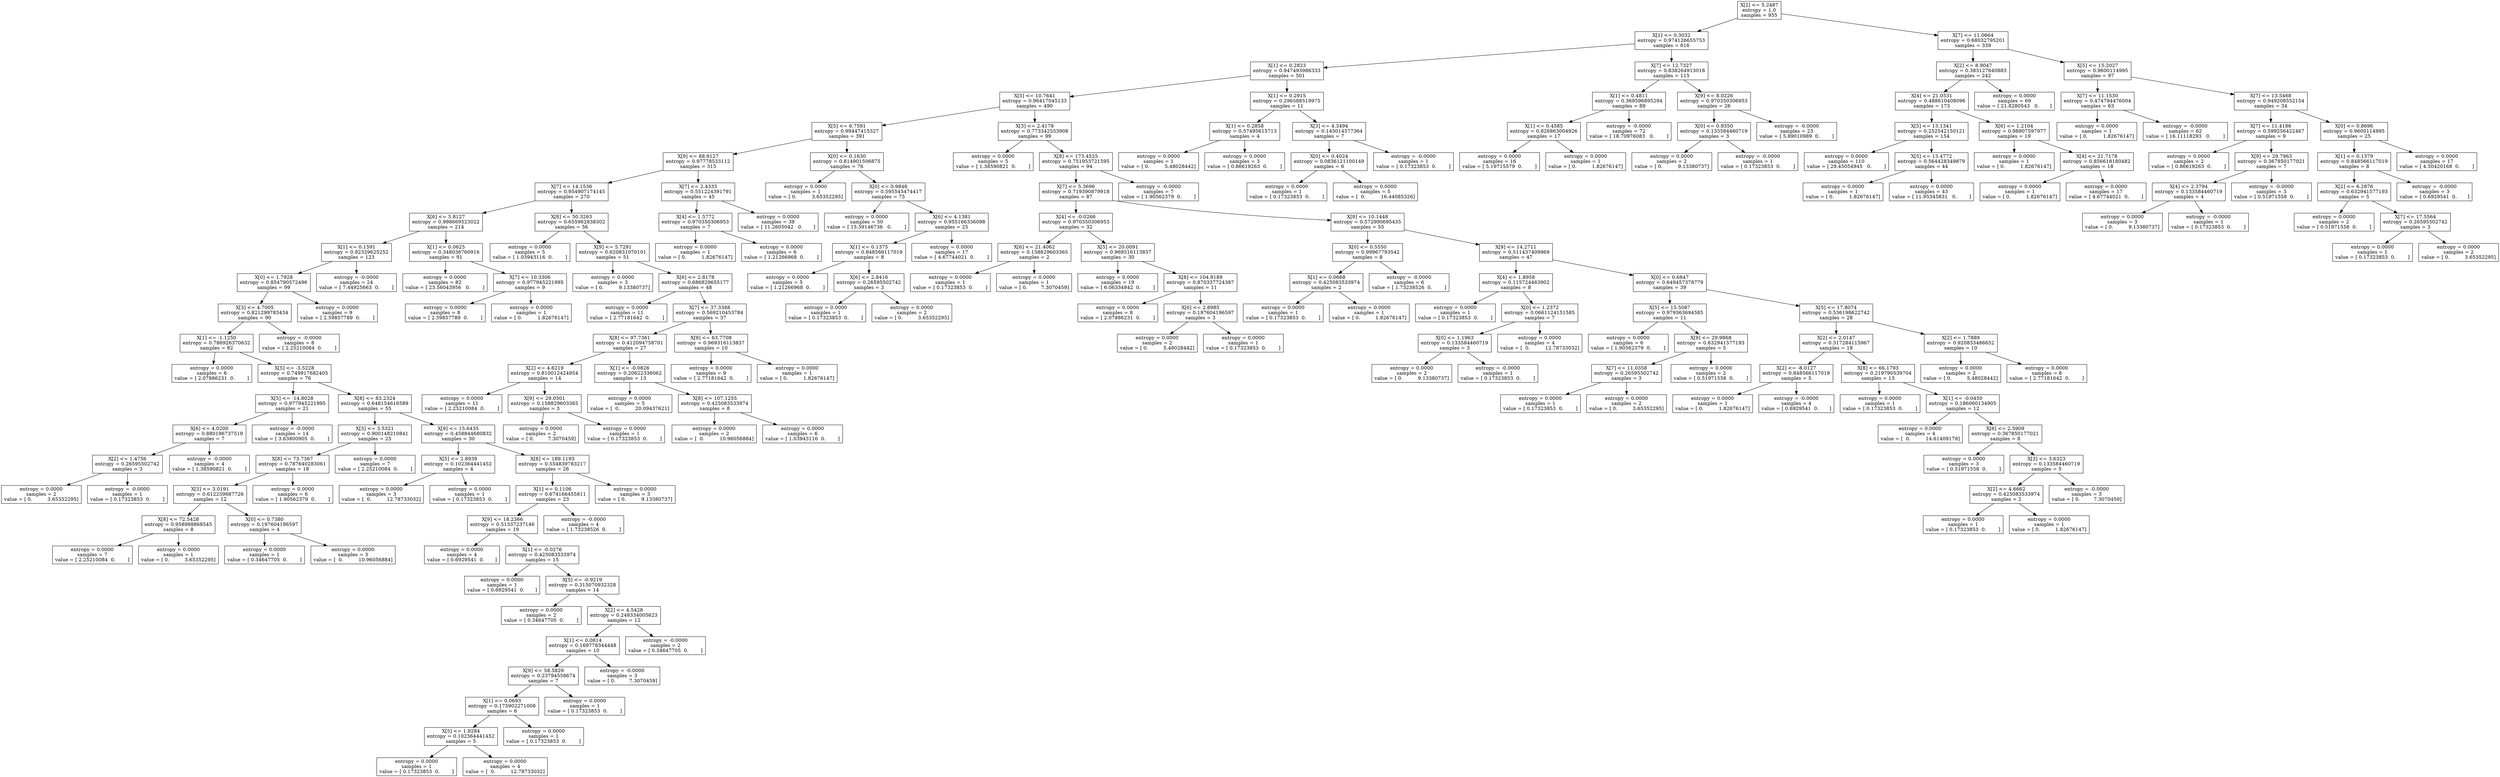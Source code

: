 digraph Tree {
0 [label="X[2] <= 5.2487\nentropy = 1.0\nsamples = 955", shape="box"] ;
1 [label="X[1] <= 0.3032\nentropy = 0.974126655753\nsamples = 616", shape="box"] ;
0 -> 1 ;
2 [label="X[1] <= 0.2823\nentropy = 0.947493986333\nsamples = 501", shape="box"] ;
1 -> 2 ;
3 [label="X[5] <= 10.7641\nentropy = 0.96417045133\nsamples = 490", shape="box"] ;
2 -> 3 ;
4 [label="X[5] <= 6.7591\nentropy = 0.99447415327\nsamples = 391", shape="box"] ;
3 -> 4 ;
5 [label="X[9] <= 88.9127\nentropy = 0.97778533112\nsamples = 315", shape="box"] ;
4 -> 5 ;
6 [label="X[7] <= 14.1536\nentropy = 0.954907174145\nsamples = 270", shape="box"] ;
5 -> 6 ;
7 [label="X[6] <= 5.8127\nentropy = 0.998669523022\nsamples = 214", shape="box"] ;
6 -> 7 ;
8 [label="X[1] <= 0.1591\nentropy = 0.92329625252\nsamples = 123", shape="box"] ;
7 -> 8 ;
9 [label="X[0] <= 1.7928\nentropy = 0.854790572496\nsamples = 99", shape="box"] ;
8 -> 9 ;
10 [label="X[3] <= 4.7005\nentropy = 0.821299783434\nsamples = 90", shape="box"] ;
9 -> 10 ;
11 [label="X[1] <= -1.1250\nentropy = 0.786926370632\nsamples = 82", shape="box"] ;
10 -> 11 ;
12 [label="entropy = 0.0000\nsamples = 6\nvalue = [ 2.07886231  0.        ]", shape="box"] ;
11 -> 12 ;
13 [label="X[5] <= -3.5228\nentropy = 0.749917682405\nsamples = 76", shape="box"] ;
11 -> 13 ;
14 [label="X[5] <= -14.8028\nentropy = 0.977945221995\nsamples = 21", shape="box"] ;
13 -> 14 ;
15 [label="X[6] <= 4.0200\nentropy = 0.880196737519\nsamples = 7", shape="box"] ;
14 -> 15 ;
16 [label="X[2] <= 1.4756\nentropy = 0.26595502742\nsamples = 3", shape="box"] ;
15 -> 16 ;
17 [label="entropy = 0.0000\nsamples = 2\nvalue = [ 0.          3.65352295]", shape="box"] ;
16 -> 17 ;
18 [label="entropy = -0.0000\nsamples = 1\nvalue = [ 0.17323853  0.        ]", shape="box"] ;
16 -> 18 ;
19 [label="entropy = -0.0000\nsamples = 4\nvalue = [ 1.38590821  0.        ]", shape="box"] ;
15 -> 19 ;
20 [label="entropy = -0.0000\nsamples = 14\nvalue = [ 3.63800905  0.        ]", shape="box"] ;
14 -> 20 ;
21 [label="X[8] <= 83.2324\nentropy = 0.648154616589\nsamples = 55", shape="box"] ;
13 -> 21 ;
22 [label="X[3] <= 3.5321\nentropy = 0.900148210841\nsamples = 25", shape="box"] ;
21 -> 22 ;
23 [label="X[8] <= 73.7367\nentropy = 0.787640283061\nsamples = 18", shape="box"] ;
22 -> 23 ;
24 [label="X[3] <= 3.0191\nentropy = 0.612259687726\nsamples = 12", shape="box"] ;
23 -> 24 ;
25 [label="X[8] <= 72.5428\nentropy = 0.958988868545\nsamples = 8", shape="box"] ;
24 -> 25 ;
26 [label="entropy = 0.0000\nsamples = 7\nvalue = [ 2.25210084  0.        ]", shape="box"] ;
25 -> 26 ;
27 [label="entropy = 0.0000\nsamples = 1\nvalue = [ 0.          3.65352295]", shape="box"] ;
25 -> 27 ;
28 [label="X[0] <= 0.7380\nentropy = 0.197604196597\nsamples = 4", shape="box"] ;
24 -> 28 ;
29 [label="entropy = 0.0000\nsamples = 1\nvalue = [ 0.34647705  0.        ]", shape="box"] ;
28 -> 29 ;
30 [label="entropy = 0.0000\nsamples = 3\nvalue = [  0.          10.96056884]", shape="box"] ;
28 -> 30 ;
31 [label="entropy = 0.0000\nsamples = 6\nvalue = [ 1.90562379  0.        ]", shape="box"] ;
23 -> 31 ;
32 [label="entropy = 0.0000\nsamples = 7\nvalue = [ 2.25210084  0.        ]", shape="box"] ;
22 -> 32 ;
33 [label="X[9] <= 15.6435\nentropy = 0.458844680832\nsamples = 30", shape="box"] ;
21 -> 33 ;
34 [label="X[5] <= 2.8939\nentropy = 0.102364441452\nsamples = 4", shape="box"] ;
33 -> 34 ;
35 [label="entropy = 0.0000\nsamples = 3\nvalue = [  0.          12.78733032]", shape="box"] ;
34 -> 35 ;
36 [label="entropy = 0.0000\nsamples = 1\nvalue = [ 0.17323853  0.        ]", shape="box"] ;
34 -> 36 ;
37 [label="X[8] <= 189.1193\nentropy = 0.554839783217\nsamples = 26", shape="box"] ;
33 -> 37 ;
38 [label="X[1] <= 0.1106\nentropy = 0.674166455811\nsamples = 23", shape="box"] ;
37 -> 38 ;
39 [label="X[9] <= 18.2366\nentropy = 0.51337237146\nsamples = 19", shape="box"] ;
38 -> 39 ;
40 [label="entropy = 0.0000\nsamples = 4\nvalue = [ 0.6929541  0.       ]", shape="box"] ;
39 -> 40 ;
41 [label="X[1] <= -0.0276\nentropy = 0.425083533974\nsamples = 15", shape="box"] ;
39 -> 41 ;
42 [label="entropy = 0.0000\nsamples = 1\nvalue = [ 0.6929541  0.       ]", shape="box"] ;
41 -> 42 ;
43 [label="X[5] <= -0.9219\nentropy = 0.315070932328\nsamples = 14", shape="box"] ;
41 -> 43 ;
44 [label="entropy = 0.0000\nsamples = 2\nvalue = [ 0.34647705  0.        ]", shape="box"] ;
43 -> 44 ;
45 [label="X[2] <= 4.5428\nentropy = 0.248334005623\nsamples = 12", shape="box"] ;
43 -> 45 ;
46 [label="X[1] <= 0.0814\nentropy = 0.169778344448\nsamples = 10", shape="box"] ;
45 -> 46 ;
47 [label="X[9] <= 58.5829\nentropy = 0.23794558674\nsamples = 7", shape="box"] ;
46 -> 47 ;
48 [label="X[1] <= 0.0693\nentropy = 0.175902271008\nsamples = 6", shape="box"] ;
47 -> 48 ;
49 [label="X[5] <= 1.9284\nentropy = 0.102364441452\nsamples = 5", shape="box"] ;
48 -> 49 ;
50 [label="entropy = 0.0000\nsamples = 1\nvalue = [ 0.17323853  0.        ]", shape="box"] ;
49 -> 50 ;
51 [label="entropy = 0.0000\nsamples = 4\nvalue = [  0.          12.78733032]", shape="box"] ;
49 -> 51 ;
52 [label="entropy = 0.0000\nsamples = 1\nvalue = [ 0.17323853  0.        ]", shape="box"] ;
48 -> 52 ;
53 [label="entropy = 0.0000\nsamples = 1\nvalue = [ 0.17323853  0.        ]", shape="box"] ;
47 -> 53 ;
54 [label="entropy = -0.0000\nsamples = 3\nvalue = [ 0.         7.3070459]", shape="box"] ;
46 -> 54 ;
55 [label="entropy = -0.0000\nsamples = 2\nvalue = [ 0.34647705  0.        ]", shape="box"] ;
45 -> 55 ;
56 [label="entropy = -0.0000\nsamples = 4\nvalue = [ 1.73238526  0.        ]", shape="box"] ;
38 -> 56 ;
57 [label="entropy = 0.0000\nsamples = 3\nvalue = [ 0.          9.13380737]", shape="box"] ;
37 -> 57 ;
58 [label="entropy = -0.0000\nsamples = 8\nvalue = [ 2.25210084  0.        ]", shape="box"] ;
10 -> 58 ;
59 [label="entropy = 0.0000\nsamples = 9\nvalue = [ 2.59857789  0.        ]", shape="box"] ;
9 -> 59 ;
60 [label="entropy = -0.0000\nsamples = 24\nvalue = [ 7.44925663  0.        ]", shape="box"] ;
8 -> 60 ;
61 [label="X[1] <= 0.0625\nentropy = 0.348036760916\nsamples = 91", shape="box"] ;
7 -> 61 ;
62 [label="entropy = 0.0000\nsamples = 82\nvalue = [ 23.56043956   0.        ]", shape="box"] ;
61 -> 62 ;
63 [label="X[7] <= 10.3306\nentropy = 0.977945221995\nsamples = 9", shape="box"] ;
61 -> 63 ;
64 [label="entropy = 0.0000\nsamples = 8\nvalue = [ 2.59857789  0.        ]", shape="box"] ;
63 -> 64 ;
65 [label="entropy = 0.0000\nsamples = 1\nvalue = [ 0.          1.82676147]", shape="box"] ;
63 -> 65 ;
66 [label="X[8] <= 50.3263\nentropy = 0.655962838302\nsamples = 56", shape="box"] ;
6 -> 66 ;
67 [label="entropy = 0.0000\nsamples = 5\nvalue = [ 1.03943116  0.        ]", shape="box"] ;
66 -> 67 ;
68 [label="X[9] <= 5.7291\nentropy = 0.620831070101\nsamples = 51", shape="box"] ;
66 -> 68 ;
69 [label="entropy = 0.0000\nsamples = 3\nvalue = [ 0.          9.13380737]", shape="box"] ;
68 -> 69 ;
70 [label="X[6] <= 2.8178\nentropy = 0.686829655177\nsamples = 48", shape="box"] ;
68 -> 70 ;
71 [label="entropy = 0.0000\nsamples = 11\nvalue = [ 2.77181642  0.        ]", shape="box"] ;
70 -> 71 ;
72 [label="X[7] <= 37.3388\nentropy = 0.569210453784\nsamples = 37", shape="box"] ;
70 -> 72 ;
73 [label="X[8] <= 97.7361\nentropy = 0.412094758701\nsamples = 27", shape="box"] ;
72 -> 73 ;
74 [label="X[2] <= 4.6219\nentropy = 0.810012424954\nsamples = 14", shape="box"] ;
73 -> 74 ;
75 [label="entropy = 0.0000\nsamples = 11\nvalue = [ 2.25210084  0.        ]", shape="box"] ;
74 -> 75 ;
76 [label="X[9] <= 29.0501\nentropy = 0.158829603365\nsamples = 3", shape="box"] ;
74 -> 76 ;
77 [label="entropy = 0.0000\nsamples = 2\nvalue = [ 0.         7.3070459]", shape="box"] ;
76 -> 77 ;
78 [label="entropy = 0.0000\nsamples = 1\nvalue = [ 0.17323853  0.        ]", shape="box"] ;
76 -> 78 ;
79 [label="X[1] <= -0.0826\nentropy = 0.20622336062\nsamples = 13", shape="box"] ;
73 -> 79 ;
80 [label="entropy = 0.0000\nsamples = 5\nvalue = [  0.          20.09437621]", shape="box"] ;
79 -> 80 ;
81 [label="X[8] <= 107.1255\nentropy = 0.425083533974\nsamples = 8", shape="box"] ;
79 -> 81 ;
82 [label="entropy = 0.0000\nsamples = 2\nvalue = [  0.          10.96056884]", shape="box"] ;
81 -> 82 ;
83 [label="entropy = 0.0000\nsamples = 6\nvalue = [ 1.03943116  0.        ]", shape="box"] ;
81 -> 83 ;
84 [label="X[9] <= 63.7708\nentropy = 0.969316113837\nsamples = 10", shape="box"] ;
72 -> 84 ;
85 [label="entropy = 0.0000\nsamples = 9\nvalue = [ 2.77181642  0.        ]", shape="box"] ;
84 -> 85 ;
86 [label="entropy = 0.0000\nsamples = 1\nvalue = [ 0.          1.82676147]", shape="box"] ;
84 -> 86 ;
87 [label="X[7] <= 2.4335\nentropy = 0.551224391791\nsamples = 45", shape="box"] ;
5 -> 87 ;
88 [label="X[4] <= 1.5772\nentropy = 0.970350306953\nsamples = 7", shape="box"] ;
87 -> 88 ;
89 [label="entropy = 0.0000\nsamples = 1\nvalue = [ 0.          1.82676147]", shape="box"] ;
88 -> 89 ;
90 [label="entropy = 0.0000\nsamples = 6\nvalue = [ 1.21266968  0.        ]", shape="box"] ;
88 -> 90 ;
91 [label="entropy = 0.0000\nsamples = 38\nvalue = [ 11.2605042   0.       ]", shape="box"] ;
87 -> 91 ;
92 [label="X[0] <= 0.1630\nentropy = 0.814901506875\nsamples = 76", shape="box"] ;
4 -> 92 ;
93 [label="entropy = 0.0000\nsamples = 1\nvalue = [ 0.          3.65352295]", shape="box"] ;
92 -> 93 ;
94 [label="X[0] <= 0.9846\nentropy = 0.595545474417\nsamples = 75", shape="box"] ;
92 -> 94 ;
95 [label="entropy = 0.0000\nsamples = 50\nvalue = [ 15.59146736   0.        ]", shape="box"] ;
94 -> 95 ;
96 [label="X[6] <= 4.1381\nentropy = 0.955166336098\nsamples = 25", shape="box"] ;
94 -> 96 ;
97 [label="X[1] <= 0.1375\nentropy = 0.848566117019\nsamples = 8", shape="box"] ;
96 -> 97 ;
98 [label="entropy = 0.0000\nsamples = 5\nvalue = [ 1.21266968  0.        ]", shape="box"] ;
97 -> 98 ;
99 [label="X[6] <= 2.8416\nentropy = 0.26595502742\nsamples = 3", shape="box"] ;
97 -> 99 ;
100 [label="entropy = 0.0000\nsamples = 1\nvalue = [ 0.17323853  0.        ]", shape="box"] ;
99 -> 100 ;
101 [label="entropy = 0.0000\nsamples = 2\nvalue = [ 0.          3.65352295]", shape="box"] ;
99 -> 101 ;
102 [label="entropy = 0.0000\nsamples = 17\nvalue = [ 4.67744021  0.        ]", shape="box"] ;
96 -> 102 ;
103 [label="X[3] <= 2.4179\nentropy = 0.773342553908\nsamples = 99", shape="box"] ;
3 -> 103 ;
104 [label="entropy = 0.0000\nsamples = 5\nvalue = [ 1.38590821  0.        ]", shape="box"] ;
103 -> 104 ;
105 [label="X[8] <= 173.4525\nentropy = 0.751953721595\nsamples = 94", shape="box"] ;
103 -> 105 ;
106 [label="X[7] <= 5.3696\nentropy = 0.719390879918\nsamples = 87", shape="box"] ;
105 -> 106 ;
107 [label="X[4] <= -0.0266\nentropy = 0.970350306953\nsamples = 32", shape="box"] ;
106 -> 107 ;
108 [label="X[6] <= 21.4062\nentropy = 0.158829603365\nsamples = 2", shape="box"] ;
107 -> 108 ;
109 [label="entropy = 0.0000\nsamples = 1\nvalue = [ 0.17323853  0.        ]", shape="box"] ;
108 -> 109 ;
110 [label="entropy = 0.0000\nsamples = 1\nvalue = [ 0.         7.3070459]", shape="box"] ;
108 -> 110 ;
111 [label="X[5] <= 20.0091\nentropy = 0.969316113837\nsamples = 30", shape="box"] ;
107 -> 111 ;
112 [label="entropy = 0.0000\nsamples = 19\nvalue = [ 6.06334842  0.        ]", shape="box"] ;
111 -> 112 ;
113 [label="X[8] <= 104.9189\nentropy = 0.870337724387\nsamples = 11", shape="box"] ;
111 -> 113 ;
114 [label="entropy = 0.0000\nsamples = 8\nvalue = [ 2.07886231  0.        ]", shape="box"] ;
113 -> 114 ;
115 [label="X[6] <= 2.8985\nentropy = 0.197604196597\nsamples = 3", shape="box"] ;
113 -> 115 ;
116 [label="entropy = 0.0000\nsamples = 2\nvalue = [ 0.          5.48028442]", shape="box"] ;
115 -> 116 ;
117 [label="entropy = 0.0000\nsamples = 1\nvalue = [ 0.17323853  0.        ]", shape="box"] ;
115 -> 117 ;
118 [label="X[9] <= 10.1448\nentropy = 0.572990695435\nsamples = 55", shape="box"] ;
106 -> 118 ;
119 [label="X[0] <= 0.5550\nentropy = 0.99967793542\nsamples = 8", shape="box"] ;
118 -> 119 ;
120 [label="X[1] <= 0.0668\nentropy = 0.425083533974\nsamples = 2", shape="box"] ;
119 -> 120 ;
121 [label="entropy = 0.0000\nsamples = 1\nvalue = [ 0.17323853  0.        ]", shape="box"] ;
120 -> 121 ;
122 [label="entropy = 0.0000\nsamples = 1\nvalue = [ 0.          1.82676147]", shape="box"] ;
120 -> 122 ;
123 [label="entropy = -0.0000\nsamples = 6\nvalue = [ 1.73238526  0.        ]", shape="box"] ;
119 -> 123 ;
124 [label="X[9] <= 14.2711\nentropy = 0.511437409969\nsamples = 47", shape="box"] ;
118 -> 124 ;
125 [label="X[4] <= 1.8958\nentropy = 0.115724463902\nsamples = 8", shape="box"] ;
124 -> 125 ;
126 [label="entropy = 0.0000\nsamples = 1\nvalue = [ 0.17323853  0.        ]", shape="box"] ;
125 -> 126 ;
127 [label="X[0] <= 1.2372\nentropy = 0.0661124151585\nsamples = 7", shape="box"] ;
125 -> 127 ;
128 [label="X[0] <= 1.1963\nentropy = 0.133584460719\nsamples = 3", shape="box"] ;
127 -> 128 ;
129 [label="entropy = 0.0000\nsamples = 2\nvalue = [ 0.          9.13380737]", shape="box"] ;
128 -> 129 ;
130 [label="entropy = -0.0000\nsamples = 1\nvalue = [ 0.17323853  0.        ]", shape="box"] ;
128 -> 130 ;
131 [label="entropy = 0.0000\nsamples = 4\nvalue = [  0.          12.78733032]", shape="box"] ;
127 -> 131 ;
132 [label="X[0] <= 0.6847\nentropy = 0.649457378779\nsamples = 39", shape="box"] ;
124 -> 132 ;
133 [label="X[5] <= 15.5087\nentropy = 0.979363694585\nsamples = 11", shape="box"] ;
132 -> 133 ;
134 [label="entropy = 0.0000\nsamples = 6\nvalue = [ 1.90562379  0.        ]", shape="box"] ;
133 -> 134 ;
135 [label="X[9] <= 29.9868\nentropy = 0.632941577193\nsamples = 5", shape="box"] ;
133 -> 135 ;
136 [label="X[7] <= 11.0358\nentropy = 0.26595502742\nsamples = 3", shape="box"] ;
135 -> 136 ;
137 [label="entropy = 0.0000\nsamples = 1\nvalue = [ 0.17323853  0.        ]", shape="box"] ;
136 -> 137 ;
138 [label="entropy = 0.0000\nsamples = 2\nvalue = [ 0.          3.65352295]", shape="box"] ;
136 -> 138 ;
139 [label="entropy = 0.0000\nsamples = 2\nvalue = [ 0.51971558  0.        ]", shape="box"] ;
135 -> 139 ;
140 [label="X[5] <= 17.8074\nentropy = 0.536198622742\nsamples = 28", shape="box"] ;
132 -> 140 ;
141 [label="X[2] <= 2.0147\nentropy = 0.317284115967\nsamples = 18", shape="box"] ;
140 -> 141 ;
142 [label="X[2] <= -8.0127\nentropy = 0.848566117019\nsamples = 5", shape="box"] ;
141 -> 142 ;
143 [label="entropy = 0.0000\nsamples = 1\nvalue = [ 0.          1.82676147]", shape="box"] ;
142 -> 143 ;
144 [label="entropy = -0.0000\nsamples = 4\nvalue = [ 0.6929541  0.       ]", shape="box"] ;
142 -> 144 ;
145 [label="X[8] <= 66.1793\nentropy = 0.219790539704\nsamples = 13", shape="box"] ;
141 -> 145 ;
146 [label="entropy = 0.0000\nsamples = 1\nvalue = [ 0.17323853  0.        ]", shape="box"] ;
145 -> 146 ;
147 [label="X[1] <= -0.0450\nentropy = 0.186060134905\nsamples = 12", shape="box"] ;
145 -> 147 ;
148 [label="entropy = 0.0000\nsamples = 4\nvalue = [  0.          14.61409179]", shape="box"] ;
147 -> 148 ;
149 [label="X[6] <= 2.5909\nentropy = 0.367850177021\nsamples = 8", shape="box"] ;
147 -> 149 ;
150 [label="entropy = 0.0000\nsamples = 3\nvalue = [ 0.51971558  0.        ]", shape="box"] ;
149 -> 150 ;
151 [label="X[3] <= 3.6323\nentropy = 0.133584460719\nsamples = 5", shape="box"] ;
149 -> 151 ;
152 [label="X[2] <= 4.6662\nentropy = 0.425083533974\nsamples = 2", shape="box"] ;
151 -> 152 ;
153 [label="entropy = 0.0000\nsamples = 1\nvalue = [ 0.17323853  0.        ]", shape="box"] ;
152 -> 153 ;
154 [label="entropy = 0.0000\nsamples = 1\nvalue = [ 0.          1.82676147]", shape="box"] ;
152 -> 154 ;
155 [label="entropy = -0.0000\nsamples = 3\nvalue = [ 0.         7.3070459]", shape="box"] ;
151 -> 155 ;
156 [label="X[2] <= 1.7889\nentropy = 0.920833486652\nsamples = 10", shape="box"] ;
140 -> 156 ;
157 [label="entropy = 0.0000\nsamples = 2\nvalue = [ 0.          5.48028442]", shape="box"] ;
156 -> 157 ;
158 [label="entropy = 0.0000\nsamples = 8\nvalue = [ 2.77181642  0.        ]", shape="box"] ;
156 -> 158 ;
159 [label="entropy = -0.0000\nsamples = 7\nvalue = [ 1.90562379  0.        ]", shape="box"] ;
105 -> 159 ;
160 [label="X[1] <= 0.2915\nentropy = 0.296588519975\nsamples = 11", shape="box"] ;
2 -> 160 ;
161 [label="X[1] <= 0.2858\nentropy = 0.57495615713\nsamples = 4", shape="box"] ;
160 -> 161 ;
162 [label="entropy = 0.0000\nsamples = 1\nvalue = [ 0.          5.48028442]", shape="box"] ;
161 -> 162 ;
163 [label="entropy = 0.0000\nsamples = 3\nvalue = [ 0.86619263  0.        ]", shape="box"] ;
161 -> 163 ;
164 [label="X[3] <= 4.3494\nentropy = 0.145014577364\nsamples = 7", shape="box"] ;
160 -> 164 ;
165 [label="X[0] <= 0.4024\nentropy = 0.0836121100149\nsamples = 6", shape="box"] ;
164 -> 165 ;
166 [label="entropy = 0.0000\nsamples = 1\nvalue = [ 0.17323853  0.        ]", shape="box"] ;
165 -> 166 ;
167 [label="entropy = 0.0000\nsamples = 5\nvalue = [  0.          16.44085326]", shape="box"] ;
165 -> 167 ;
168 [label="entropy = -0.0000\nsamples = 1\nvalue = [ 0.17323853  0.        ]", shape="box"] ;
164 -> 168 ;
169 [label="X[7] <= 12.7327\nentropy = 0.838264913018\nsamples = 115", shape="box"] ;
1 -> 169 ;
170 [label="X[1] <= 0.4811\nentropy = 0.369596895294\nsamples = 89", shape="box"] ;
169 -> 170 ;
171 [label="X[1] <= 0.4585\nentropy = 0.826863004926\nsamples = 17", shape="box"] ;
170 -> 171 ;
172 [label="entropy = 0.0000\nsamples = 16\nvalue = [ 5.19715579  0.        ]", shape="box"] ;
171 -> 172 ;
173 [label="entropy = 0.0000\nsamples = 1\nvalue = [ 0.          1.82676147]", shape="box"] ;
171 -> 173 ;
174 [label="entropy = -0.0000\nsamples = 72\nvalue = [ 18.70976083   0.        ]", shape="box"] ;
170 -> 174 ;
175 [label="X[9] <= 8.0226\nentropy = 0.970350306953\nsamples = 26", shape="box"] ;
169 -> 175 ;
176 [label="X[0] <= 0.9350\nentropy = 0.133584460719\nsamples = 3", shape="box"] ;
175 -> 176 ;
177 [label="entropy = 0.0000\nsamples = 2\nvalue = [ 0.          9.13380737]", shape="box"] ;
176 -> 177 ;
178 [label="entropy = -0.0000\nsamples = 1\nvalue = [ 0.17323853  0.        ]", shape="box"] ;
176 -> 178 ;
179 [label="entropy = -0.0000\nsamples = 23\nvalue = [ 5.89010989  0.        ]", shape="box"] ;
175 -> 179 ;
180 [label="X[7] <= 11.0664\nentropy = 0.68032795201\nsamples = 339", shape="box"] ;
0 -> 180 ;
181 [label="X[2] <= 8.9047\nentropy = 0.383127640883\nsamples = 242", shape="box"] ;
180 -> 181 ;
182 [label="X[4] <= 21.0531\nentropy = 0.488610408096\nsamples = 173", shape="box"] ;
181 -> 182 ;
183 [label="X[5] <= 13.1341\nentropy = 0.252542150121\nsamples = 154", shape="box"] ;
182 -> 183 ;
184 [label="entropy = 0.0000\nsamples = 110\nvalue = [ 29.45054945   0.        ]", shape="box"] ;
183 -> 184 ;
185 [label="X[5] <= 13.4772\nentropy = 0.564428349879\nsamples = 44", shape="box"] ;
183 -> 185 ;
186 [label="entropy = 0.0000\nsamples = 1\nvalue = [ 0.          1.82676147]", shape="box"] ;
185 -> 186 ;
187 [label="entropy = 0.0000\nsamples = 43\nvalue = [ 11.95345831   0.        ]", shape="box"] ;
185 -> 187 ;
188 [label="X[6] <= 1.2104\nentropy = 0.98907597977\nsamples = 19", shape="box"] ;
182 -> 188 ;
189 [label="entropy = 0.0000\nsamples = 1\nvalue = [ 0.          1.82676147]", shape="box"] ;
188 -> 189 ;
190 [label="X[4] <= 21.7178\nentropy = 0.856618180482\nsamples = 18", shape="box"] ;
188 -> 190 ;
191 [label="entropy = 0.0000\nsamples = 1\nvalue = [ 0.          1.82676147]", shape="box"] ;
190 -> 191 ;
192 [label="entropy = 0.0000\nsamples = 17\nvalue = [ 4.67744021  0.        ]", shape="box"] ;
190 -> 192 ;
193 [label="entropy = 0.0000\nsamples = 69\nvalue = [ 21.8280543   0.       ]", shape="box"] ;
181 -> 193 ;
194 [label="X[5] <= 15.2027\nentropy = 0.9600114995\nsamples = 97", shape="box"] ;
180 -> 194 ;
195 [label="X[7] <= 11.1530\nentropy = 0.474794476004\nsamples = 63", shape="box"] ;
194 -> 195 ;
196 [label="entropy = 0.0000\nsamples = 1\nvalue = [ 0.          1.82676147]", shape="box"] ;
195 -> 196 ;
197 [label="entropy = -0.0000\nsamples = 62\nvalue = [ 16.11118293   0.        ]", shape="box"] ;
195 -> 197 ;
198 [label="X[7] <= 13.5468\nentropy = 0.949208552154\nsamples = 34", shape="box"] ;
194 -> 198 ;
199 [label="X[7] <= 11.4186\nentropy = 0.599256422467\nsamples = 9", shape="box"] ;
198 -> 199 ;
200 [label="entropy = 0.0000\nsamples = 2\nvalue = [ 0.86619263  0.        ]", shape="box"] ;
199 -> 200 ;
201 [label="X[9] <= 29.7963\nentropy = 0.367850177021\nsamples = 7", shape="box"] ;
199 -> 201 ;
202 [label="X[4] <= 2.3794\nentropy = 0.133584460719\nsamples = 4", shape="box"] ;
201 -> 202 ;
203 [label="entropy = 0.0000\nsamples = 3\nvalue = [ 0.          9.13380737]", shape="box"] ;
202 -> 203 ;
204 [label="entropy = -0.0000\nsamples = 1\nvalue = [ 0.17323853  0.        ]", shape="box"] ;
202 -> 204 ;
205 [label="entropy = -0.0000\nsamples = 3\nvalue = [ 0.51971558  0.        ]", shape="box"] ;
201 -> 205 ;
206 [label="X[0] <= 0.8696\nentropy = 0.9600114995\nsamples = 25", shape="box"] ;
198 -> 206 ;
207 [label="X[1] <= 0.1379\nentropy = 0.848566117019\nsamples = 8", shape="box"] ;
206 -> 207 ;
208 [label="X[2] <= 6.2876\nentropy = 0.632941577193\nsamples = 5", shape="box"] ;
207 -> 208 ;
209 [label="entropy = 0.0000\nsamples = 2\nvalue = [ 0.51971558  0.        ]", shape="box"] ;
208 -> 209 ;
210 [label="X[7] <= 17.5564\nentropy = 0.26595502742\nsamples = 3", shape="box"] ;
208 -> 210 ;
211 [label="entropy = 0.0000\nsamples = 1\nvalue = [ 0.17323853  0.        ]", shape="box"] ;
210 -> 211 ;
212 [label="entropy = 0.0000\nsamples = 2\nvalue = [ 0.          3.65352295]", shape="box"] ;
210 -> 212 ;
213 [label="entropy = -0.0000\nsamples = 3\nvalue = [ 0.6929541  0.       ]", shape="box"] ;
207 -> 213 ;
214 [label="entropy = 0.0000\nsamples = 17\nvalue = [ 4.50420168  0.        ]", shape="box"] ;
206 -> 214 ;
}